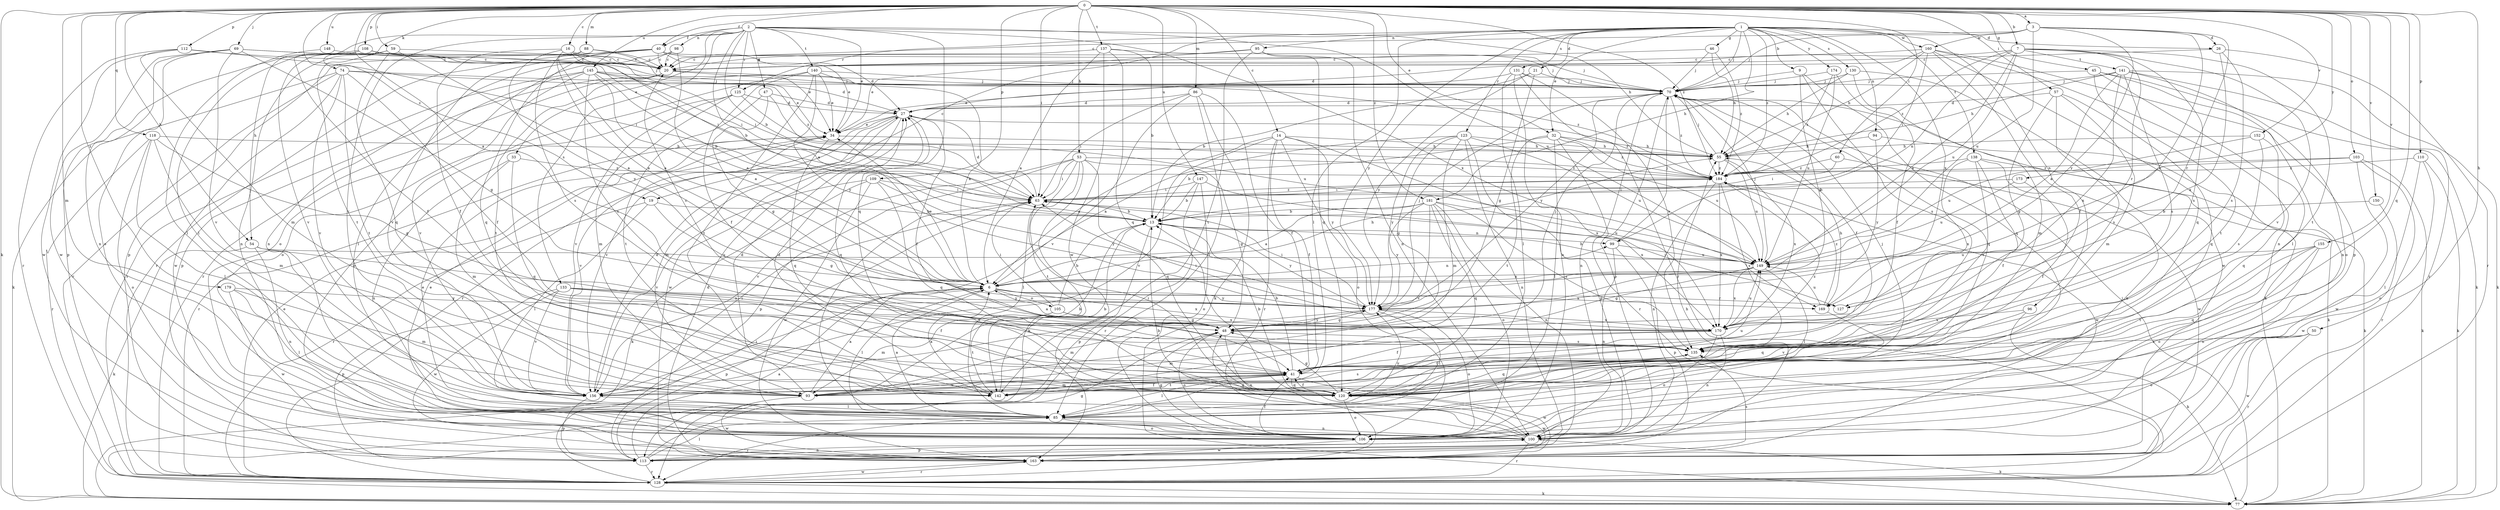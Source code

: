 strict digraph  {
0;
1;
2;
3;
6;
7;
9;
13;
14;
16;
19;
20;
21;
26;
27;
32;
33;
34;
40;
41;
45;
46;
47;
48;
50;
53;
54;
55;
57;
59;
60;
63;
69;
70;
74;
77;
85;
86;
88;
93;
94;
95;
96;
98;
99;
100;
103;
105;
106;
108;
109;
110;
112;
113;
118;
120;
123;
125;
127;
128;
130;
131;
133;
135;
137;
138;
140;
141;
142;
145;
147;
148;
149;
150;
152;
155;
156;
160;
163;
169;
170;
173;
174;
177;
179;
181;
184;
0 -> 3  [label=a];
0 -> 6  [label=a];
0 -> 7  [label=b];
0 -> 14  [label=c];
0 -> 16  [label=c];
0 -> 19  [label=c];
0 -> 32  [label=e];
0 -> 40  [label=f];
0 -> 45  [label=g];
0 -> 50  [label=h];
0 -> 53  [label=h];
0 -> 54  [label=h];
0 -> 57  [label=i];
0 -> 59  [label=i];
0 -> 60  [label=i];
0 -> 63  [label=i];
0 -> 69  [label=j];
0 -> 74  [label=k];
0 -> 77  [label=k];
0 -> 86  [label=m];
0 -> 88  [label=m];
0 -> 93  [label=m];
0 -> 103  [label=o];
0 -> 108  [label=p];
0 -> 109  [label=p];
0 -> 110  [label=p];
0 -> 112  [label=p];
0 -> 118  [label=q];
0 -> 120  [label=q];
0 -> 137  [label=t];
0 -> 145  [label=u];
0 -> 147  [label=u];
0 -> 148  [label=u];
0 -> 150  [label=v];
0 -> 152  [label=v];
0 -> 155  [label=v];
0 -> 173  [label=y];
0 -> 179  [label=z];
0 -> 181  [label=z];
0 -> 184  [label=z];
1 -> 9  [label=b];
1 -> 19  [label=c];
1 -> 21  [label=d];
1 -> 26  [label=d];
1 -> 32  [label=e];
1 -> 46  [label=g];
1 -> 70  [label=j];
1 -> 85  [label=l];
1 -> 94  [label=n];
1 -> 95  [label=n];
1 -> 96  [label=n];
1 -> 123  [label=r];
1 -> 125  [label=r];
1 -> 130  [label=s];
1 -> 131  [label=s];
1 -> 138  [label=t];
1 -> 160  [label=w];
1 -> 169  [label=x];
1 -> 174  [label=y];
1 -> 177  [label=y];
1 -> 184  [label=z];
1 -> 181  [label=h];
2 -> 6  [label=a];
2 -> 13  [label=b];
2 -> 33  [label=e];
2 -> 34  [label=e];
2 -> 40  [label=f];
2 -> 47  [label=g];
2 -> 54  [label=h];
2 -> 55  [label=h];
2 -> 98  [label=n];
2 -> 120  [label=q];
2 -> 125  [label=r];
2 -> 133  [label=s];
2 -> 140  [label=t];
2 -> 149  [label=u];
2 -> 156  [label=v];
2 -> 169  [label=x];
3 -> 20  [label=c];
3 -> 26  [label=d];
3 -> 70  [label=j];
3 -> 127  [label=r];
3 -> 149  [label=u];
3 -> 160  [label=w];
3 -> 169  [label=x];
3 -> 177  [label=y];
6 -> 34  [label=e];
6 -> 55  [label=h];
6 -> 85  [label=l];
6 -> 99  [label=n];
6 -> 105  [label=o];
6 -> 113  [label=p];
6 -> 127  [label=r];
6 -> 169  [label=x];
6 -> 170  [label=x];
6 -> 177  [label=y];
7 -> 6  [label=a];
7 -> 20  [label=c];
7 -> 99  [label=n];
7 -> 127  [label=r];
7 -> 135  [label=s];
7 -> 141  [label=t];
7 -> 142  [label=t];
7 -> 149  [label=u];
7 -> 156  [label=v];
7 -> 184  [label=z];
9 -> 70  [label=j];
9 -> 120  [label=q];
9 -> 135  [label=s];
9 -> 177  [label=y];
13 -> 99  [label=n];
13 -> 113  [label=p];
13 -> 177  [label=y];
14 -> 6  [label=a];
14 -> 41  [label=f];
14 -> 55  [label=h];
14 -> 106  [label=o];
14 -> 128  [label=r];
14 -> 156  [label=v];
14 -> 170  [label=x];
14 -> 177  [label=y];
16 -> 6  [label=a];
16 -> 13  [label=b];
16 -> 20  [label=c];
16 -> 41  [label=f];
16 -> 63  [label=i];
16 -> 177  [label=y];
19 -> 13  [label=b];
19 -> 48  [label=g];
19 -> 85  [label=l];
19 -> 128  [label=r];
20 -> 70  [label=j];
20 -> 113  [label=p];
20 -> 128  [label=r];
20 -> 142  [label=t];
20 -> 184  [label=z];
21 -> 13  [label=b];
21 -> 48  [label=g];
21 -> 70  [label=j];
21 -> 177  [label=y];
26 -> 20  [label=c];
26 -> 128  [label=r];
26 -> 135  [label=s];
26 -> 170  [label=x];
27 -> 34  [label=e];
27 -> 41  [label=f];
27 -> 93  [label=m];
27 -> 120  [label=q];
27 -> 128  [label=r];
27 -> 156  [label=v];
27 -> 163  [label=w];
27 -> 184  [label=z];
32 -> 13  [label=b];
32 -> 55  [label=h];
32 -> 85  [label=l];
32 -> 128  [label=r];
32 -> 142  [label=t];
32 -> 149  [label=u];
32 -> 184  [label=z];
33 -> 93  [label=m];
33 -> 100  [label=n];
33 -> 120  [label=q];
33 -> 184  [label=z];
34 -> 55  [label=h];
34 -> 120  [label=q];
34 -> 128  [label=r];
34 -> 156  [label=v];
40 -> 20  [label=c];
40 -> 27  [label=d];
40 -> 34  [label=e];
40 -> 70  [label=j];
40 -> 113  [label=p];
40 -> 120  [label=q];
40 -> 128  [label=r];
40 -> 156  [label=v];
41 -> 13  [label=b];
41 -> 85  [label=l];
41 -> 93  [label=m];
41 -> 120  [label=q];
41 -> 142  [label=t];
41 -> 156  [label=v];
41 -> 163  [label=w];
41 -> 184  [label=z];
45 -> 70  [label=j];
45 -> 77  [label=k];
45 -> 85  [label=l];
45 -> 100  [label=n];
45 -> 142  [label=t];
46 -> 20  [label=c];
46 -> 55  [label=h];
46 -> 70  [label=j];
46 -> 184  [label=z];
47 -> 27  [label=d];
47 -> 48  [label=g];
47 -> 63  [label=i];
47 -> 142  [label=t];
48 -> 20  [label=c];
48 -> 70  [label=j];
48 -> 100  [label=n];
48 -> 106  [label=o];
48 -> 135  [label=s];
48 -> 177  [label=y];
50 -> 106  [label=o];
50 -> 128  [label=r];
50 -> 135  [label=s];
50 -> 163  [label=w];
53 -> 48  [label=g];
53 -> 63  [label=i];
53 -> 77  [label=k];
53 -> 85  [label=l];
53 -> 113  [label=p];
53 -> 120  [label=q];
53 -> 142  [label=t];
53 -> 156  [label=v];
53 -> 184  [label=z];
54 -> 77  [label=k];
54 -> 100  [label=n];
54 -> 135  [label=s];
54 -> 149  [label=u];
55 -> 70  [label=j];
55 -> 149  [label=u];
55 -> 170  [label=x];
55 -> 184  [label=z];
57 -> 27  [label=d];
57 -> 48  [label=g];
57 -> 93  [label=m];
57 -> 120  [label=q];
57 -> 135  [label=s];
59 -> 6  [label=a];
59 -> 20  [label=c];
59 -> 120  [label=q];
59 -> 142  [label=t];
59 -> 156  [label=v];
60 -> 63  [label=i];
60 -> 163  [label=w];
60 -> 184  [label=z];
63 -> 13  [label=b];
63 -> 27  [label=d];
63 -> 184  [label=z];
69 -> 20  [label=c];
69 -> 48  [label=g];
69 -> 63  [label=i];
69 -> 100  [label=n];
69 -> 106  [label=o];
69 -> 156  [label=v];
69 -> 163  [label=w];
70 -> 27  [label=d];
70 -> 41  [label=f];
70 -> 77  [label=k];
70 -> 100  [label=n];
70 -> 113  [label=p];
70 -> 120  [label=q];
70 -> 177  [label=y];
70 -> 184  [label=z];
74 -> 27  [label=d];
74 -> 41  [label=f];
74 -> 70  [label=j];
74 -> 77  [label=k];
74 -> 128  [label=r];
74 -> 142  [label=t];
74 -> 156  [label=v];
74 -> 163  [label=w];
77 -> 70  [label=j];
85 -> 6  [label=a];
85 -> 100  [label=n];
85 -> 106  [label=o];
85 -> 128  [label=r];
85 -> 177  [label=y];
86 -> 27  [label=d];
86 -> 41  [label=f];
86 -> 63  [label=i];
86 -> 77  [label=k];
86 -> 85  [label=l];
86 -> 156  [label=v];
88 -> 6  [label=a];
88 -> 20  [label=c];
88 -> 34  [label=e];
88 -> 100  [label=n];
88 -> 135  [label=s];
93 -> 6  [label=a];
93 -> 13  [label=b];
93 -> 27  [label=d];
93 -> 163  [label=w];
94 -> 55  [label=h];
94 -> 77  [label=k];
94 -> 177  [label=y];
95 -> 20  [label=c];
95 -> 34  [label=e];
95 -> 100  [label=n];
95 -> 120  [label=q];
95 -> 142  [label=t];
96 -> 77  [label=k];
96 -> 156  [label=v];
96 -> 170  [label=x];
98 -> 6  [label=a];
98 -> 20  [label=c];
98 -> 100  [label=n];
98 -> 106  [label=o];
99 -> 70  [label=j];
99 -> 100  [label=n];
99 -> 113  [label=p];
99 -> 149  [label=u];
100 -> 13  [label=b];
100 -> 34  [label=e];
100 -> 48  [label=g];
100 -> 63  [label=i];
100 -> 77  [label=k];
100 -> 113  [label=p];
100 -> 128  [label=r];
103 -> 13  [label=b];
103 -> 77  [label=k];
103 -> 128  [label=r];
103 -> 163  [label=w];
103 -> 184  [label=z];
105 -> 13  [label=b];
105 -> 48  [label=g];
105 -> 63  [label=i];
105 -> 93  [label=m];
105 -> 142  [label=t];
105 -> 170  [label=x];
106 -> 34  [label=e];
106 -> 41  [label=f];
106 -> 48  [label=g];
106 -> 163  [label=w];
108 -> 20  [label=c];
108 -> 41  [label=f];
108 -> 63  [label=i];
108 -> 70  [label=j];
108 -> 85  [label=l];
108 -> 113  [label=p];
109 -> 63  [label=i];
109 -> 77  [label=k];
109 -> 120  [label=q];
109 -> 156  [label=v];
109 -> 163  [label=w];
109 -> 177  [label=y];
110 -> 77  [label=k];
110 -> 85  [label=l];
110 -> 106  [label=o];
110 -> 184  [label=z];
112 -> 20  [label=c];
112 -> 63  [label=i];
112 -> 93  [label=m];
112 -> 128  [label=r];
112 -> 163  [label=w];
113 -> 6  [label=a];
113 -> 48  [label=g];
113 -> 55  [label=h];
113 -> 85  [label=l];
113 -> 100  [label=n];
113 -> 128  [label=r];
118 -> 48  [label=g];
118 -> 55  [label=h];
118 -> 85  [label=l];
118 -> 93  [label=m];
118 -> 106  [label=o];
118 -> 128  [label=r];
120 -> 13  [label=b];
120 -> 41  [label=f];
120 -> 48  [label=g];
120 -> 63  [label=i];
120 -> 70  [label=j];
120 -> 106  [label=o];
120 -> 149  [label=u];
120 -> 163  [label=w];
123 -> 6  [label=a];
123 -> 48  [label=g];
123 -> 55  [label=h];
123 -> 93  [label=m];
123 -> 100  [label=n];
123 -> 113  [label=p];
123 -> 149  [label=u];
123 -> 177  [label=y];
125 -> 27  [label=d];
125 -> 93  [label=m];
125 -> 106  [label=o];
125 -> 149  [label=u];
125 -> 156  [label=v];
127 -> 63  [label=i];
128 -> 34  [label=e];
128 -> 63  [label=i];
128 -> 77  [label=k];
128 -> 163  [label=w];
130 -> 55  [label=h];
130 -> 70  [label=j];
130 -> 93  [label=m];
130 -> 163  [label=w];
131 -> 34  [label=e];
131 -> 70  [label=j];
131 -> 85  [label=l];
131 -> 106  [label=o];
131 -> 128  [label=r];
131 -> 135  [label=s];
133 -> 41  [label=f];
133 -> 113  [label=p];
133 -> 135  [label=s];
133 -> 156  [label=v];
133 -> 163  [label=w];
133 -> 177  [label=y];
135 -> 41  [label=f];
135 -> 120  [label=q];
137 -> 6  [label=a];
137 -> 13  [label=b];
137 -> 20  [label=c];
137 -> 70  [label=j];
137 -> 120  [label=q];
137 -> 163  [label=w];
138 -> 41  [label=f];
138 -> 77  [label=k];
138 -> 100  [label=n];
138 -> 135  [label=s];
138 -> 170  [label=x];
138 -> 184  [label=z];
140 -> 6  [label=a];
140 -> 34  [label=e];
140 -> 41  [label=f];
140 -> 70  [label=j];
140 -> 106  [label=o];
140 -> 142  [label=t];
140 -> 177  [label=y];
141 -> 6  [label=a];
141 -> 55  [label=h];
141 -> 70  [label=j];
141 -> 77  [label=k];
141 -> 106  [label=o];
141 -> 128  [label=r];
141 -> 135  [label=s];
141 -> 170  [label=x];
142 -> 6  [label=a];
142 -> 13  [label=b];
142 -> 27  [label=d];
142 -> 41  [label=f];
145 -> 6  [label=a];
145 -> 13  [label=b];
145 -> 34  [label=e];
145 -> 70  [label=j];
145 -> 85  [label=l];
145 -> 128  [label=r];
145 -> 135  [label=s];
145 -> 156  [label=v];
145 -> 184  [label=z];
147 -> 13  [label=b];
147 -> 63  [label=i];
147 -> 106  [label=o];
147 -> 128  [label=r];
147 -> 170  [label=x];
148 -> 20  [label=c];
148 -> 85  [label=l];
149 -> 6  [label=a];
149 -> 13  [label=b];
149 -> 48  [label=g];
149 -> 70  [label=j];
149 -> 85  [label=l];
149 -> 170  [label=x];
150 -> 13  [label=b];
150 -> 163  [label=w];
152 -> 55  [label=h];
152 -> 120  [label=q];
152 -> 135  [label=s];
152 -> 149  [label=u];
155 -> 100  [label=n];
155 -> 106  [label=o];
155 -> 120  [label=q];
155 -> 142  [label=t];
155 -> 149  [label=u];
156 -> 27  [label=d];
156 -> 63  [label=i];
156 -> 85  [label=l];
156 -> 113  [label=p];
156 -> 135  [label=s];
160 -> 20  [label=c];
160 -> 27  [label=d];
160 -> 41  [label=f];
160 -> 55  [label=h];
160 -> 63  [label=i];
160 -> 100  [label=n];
160 -> 113  [label=p];
160 -> 120  [label=q];
163 -> 27  [label=d];
163 -> 128  [label=r];
163 -> 135  [label=s];
169 -> 55  [label=h];
169 -> 120  [label=q];
169 -> 149  [label=u];
169 -> 184  [label=z];
170 -> 6  [label=a];
170 -> 41  [label=f];
170 -> 63  [label=i];
170 -> 93  [label=m];
170 -> 100  [label=n];
170 -> 106  [label=o];
170 -> 149  [label=u];
173 -> 41  [label=f];
173 -> 63  [label=i];
173 -> 149  [label=u];
174 -> 41  [label=f];
174 -> 70  [label=j];
174 -> 149  [label=u];
174 -> 184  [label=z];
177 -> 48  [label=g];
177 -> 63  [label=i];
177 -> 70  [label=j];
177 -> 85  [label=l];
177 -> 93  [label=m];
177 -> 106  [label=o];
177 -> 170  [label=x];
179 -> 85  [label=l];
179 -> 93  [label=m];
179 -> 163  [label=w];
179 -> 177  [label=y];
181 -> 6  [label=a];
181 -> 13  [label=b];
181 -> 100  [label=n];
181 -> 106  [label=o];
181 -> 120  [label=q];
181 -> 135  [label=s];
181 -> 149  [label=u];
181 -> 156  [label=v];
181 -> 177  [label=y];
184 -> 63  [label=i];
184 -> 100  [label=n];
184 -> 135  [label=s];
184 -> 163  [label=w];
184 -> 170  [label=x];
}

